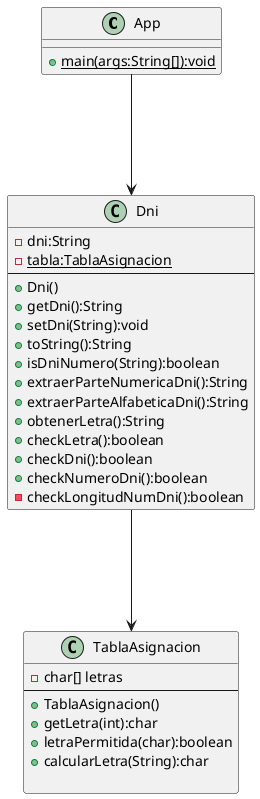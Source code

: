 @startuml
'https://plantuml.com/sequence-diagram

App ---> Dni
Dni ---> TablaAsignacion

class App {
    {static}+main(args:String[]):void
}

class Dni{
    -dni:String
    -{static}tabla:TablaAsignacion
    --
    +Dni()
    +getDni():String
    +setDni(String):void
    +toString():String
    +isDniNumero(String):boolean
    +extraerParteNumericaDni():String
    +extraerParteAlfabeticaDni():String
    +obtenerLetra():String
    +checkLetra():boolean
    +checkDni():boolean
    +checkNumeroDni():boolean
    -checkLongitudNumDni():boolean
}

class TablaAsignacion{
    -char[] letras
    --
    +TablaAsignacion()
    +getLetra(int):char
    +letraPermitida(char):boolean
    +calcularLetra(String):char

}

@enduml